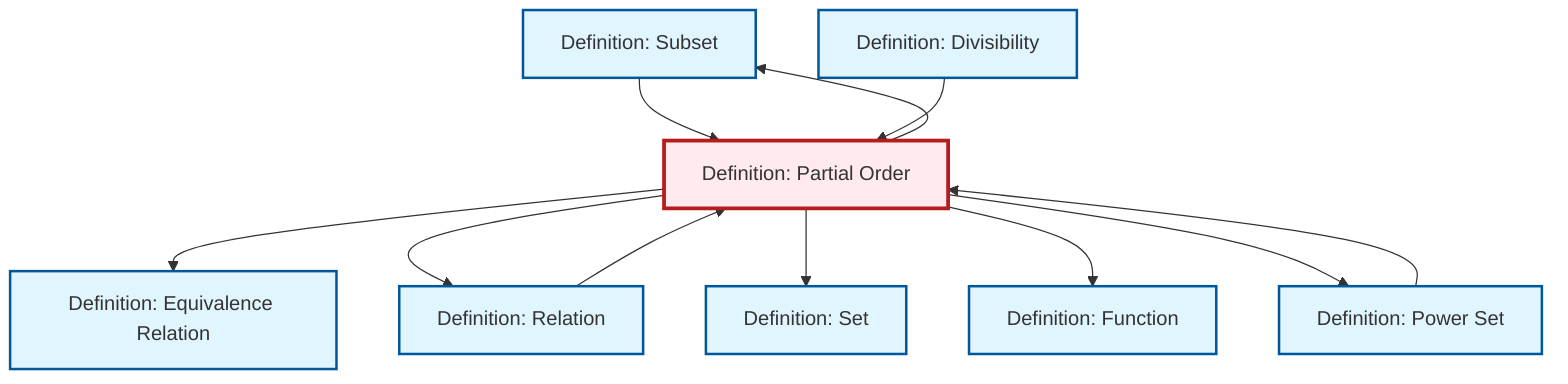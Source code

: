 graph TD
    classDef definition fill:#e1f5fe,stroke:#01579b,stroke-width:2px
    classDef theorem fill:#f3e5f5,stroke:#4a148c,stroke-width:2px
    classDef axiom fill:#fff3e0,stroke:#e65100,stroke-width:2px
    classDef example fill:#e8f5e9,stroke:#1b5e20,stroke-width:2px
    classDef current fill:#ffebee,stroke:#b71c1c,stroke-width:3px
    def-subset["Definition: Subset"]:::definition
    def-power-set["Definition: Power Set"]:::definition
    def-relation["Definition: Relation"]:::definition
    def-divisibility["Definition: Divisibility"]:::definition
    def-partial-order["Definition: Partial Order"]:::definition
    def-set["Definition: Set"]:::definition
    def-function["Definition: Function"]:::definition
    def-equivalence-relation["Definition: Equivalence Relation"]:::definition
    def-partial-order --> def-equivalence-relation
    def-partial-order --> def-relation
    def-subset --> def-partial-order
    def-partial-order --> def-subset
    def-relation --> def-partial-order
    def-power-set --> def-partial-order
    def-partial-order --> def-set
    def-divisibility --> def-partial-order
    def-partial-order --> def-function
    def-partial-order --> def-power-set
    class def-partial-order current